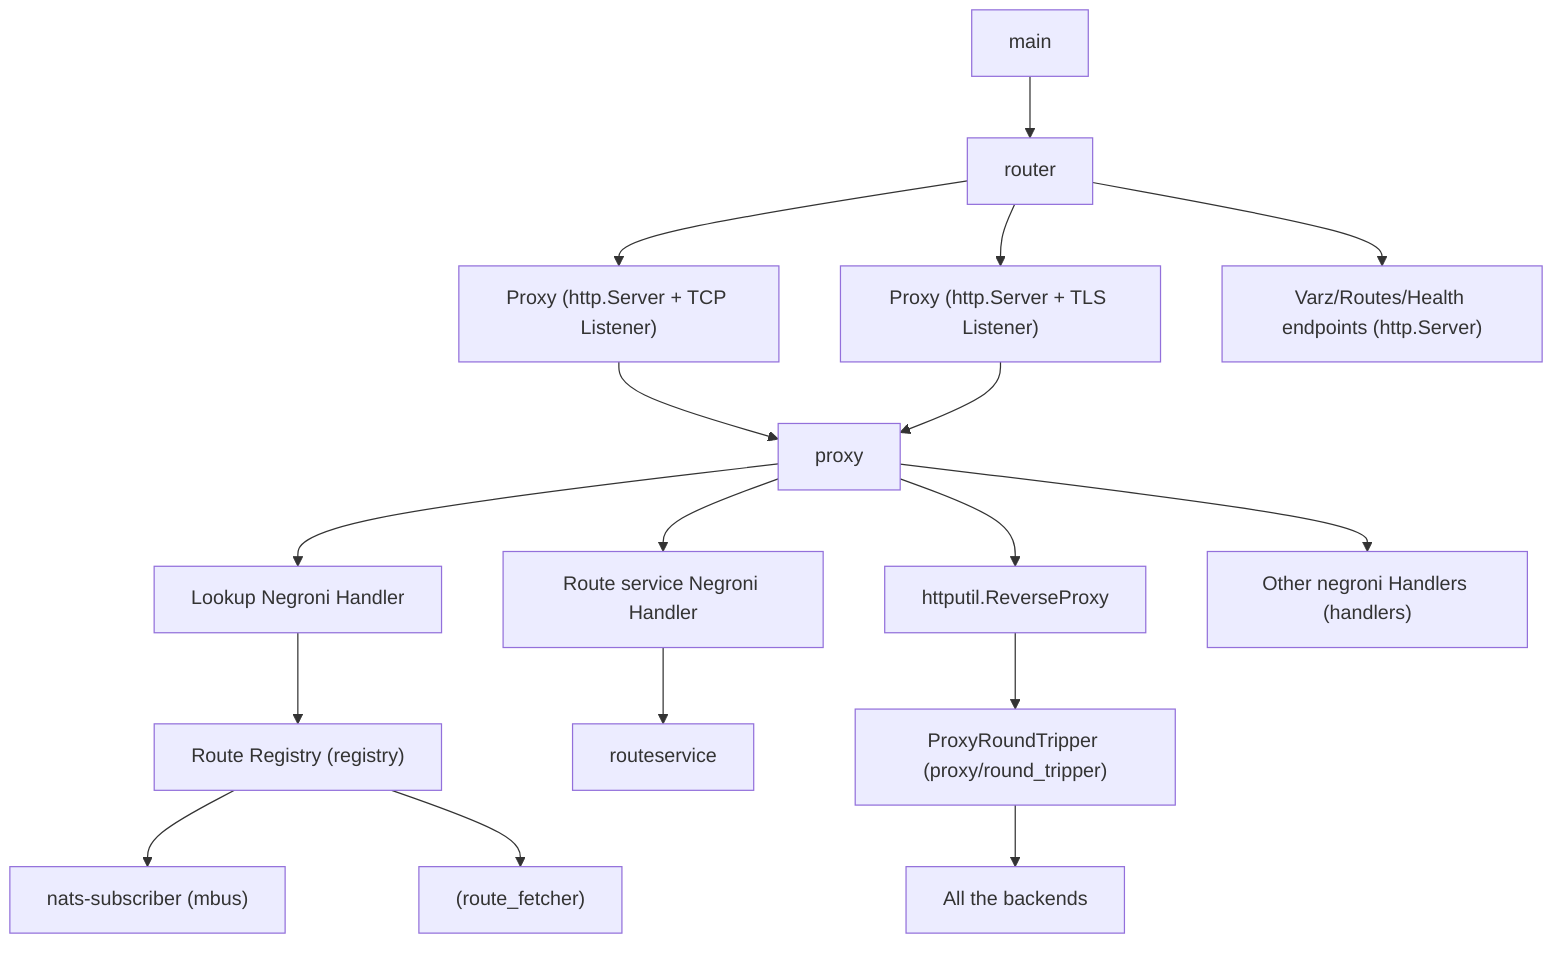 graph TB
  main-->router

  router-->srv["Proxy (http.Server + TCP Listener)"]
  srv-->proxy

  router-->srv2["Proxy (http.Server + TLS Listener)"]
  srv2-->proxy

  router-->srv3["Varz/Routes/Health endpoints (http.Server)"]

  proxy-->lookup["Lookup Negroni Handler"]
  lookup-->rr["Route Registry (registry)"]
  rr-->ns["nats-subscriber (mbus)"]
  rr-->rf["(route_fetcher)"]

  proxy-->rs["Route service Negroni Handler"]
  rs-->routeservice

  proxy-->httputil.ReverseProxy
  httputil.ReverseProxy-->prt["ProxyRoundTripper (proxy/round_tripper)"]

  prt-->be["All the backends"]
  proxy-->nh["Other negroni Handlers (handlers)"]